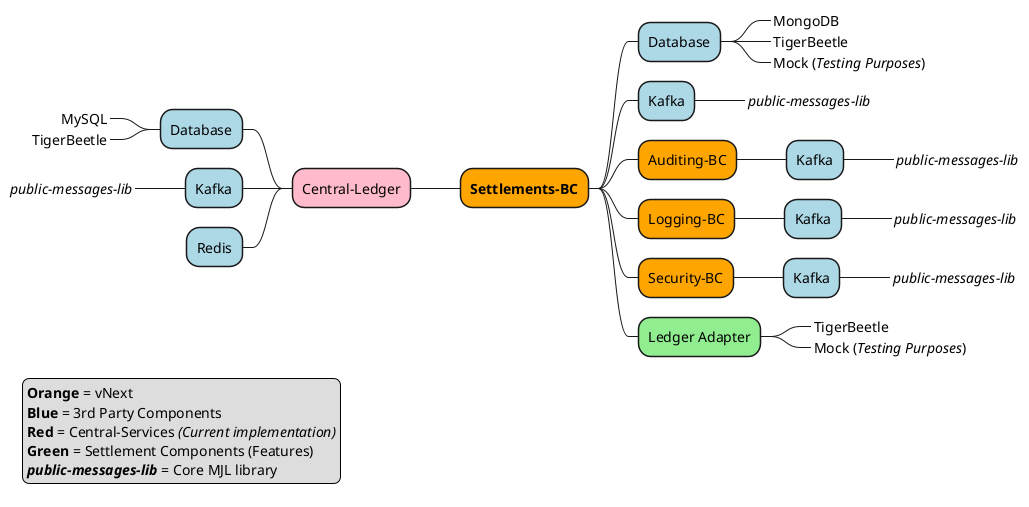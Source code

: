 @startmindmap
+[#Orange] **Settlements-BC**
++[#Lightblue] Database
+++_ MongoDB
+++_ TigerBeetle
+++_ Mock (//Testing Purposes//)
++[#Lightblue] Kafka
+++_ //public-messages-lib//
++[#Orange] Auditing-BC
+++[#Lightblue] Kafka
++++_ //public-messages-lib//
++[#Orange] Logging-BC
+++[#Lightblue] Kafka
++++_ //public-messages-lib//
++[#Orange] Security-BC
+++[#Lightblue] Kafka
++++_ //public-messages-lib//
++[#LightGreen] Ledger Adapter
***_ TigerBeetle
***_ Mock (//Testing Purposes//)
--[#FFBBCC] Central-Ledger
---[#Lightblue] Database
----_ MySQL
----_ TigerBeetle
---[#Lightblue] Kafka
----_ //public-messages-lib//
---[#Lightblue] Redis

legend left
**Orange** = vNext
**Blue** = 3rd Party Components
**Red** = Central-Services //(Current implementation)//
**Green** = Settlement Components (Features)
**//public-messages-lib//** = Core MJL library
endlegend

@endmindmap